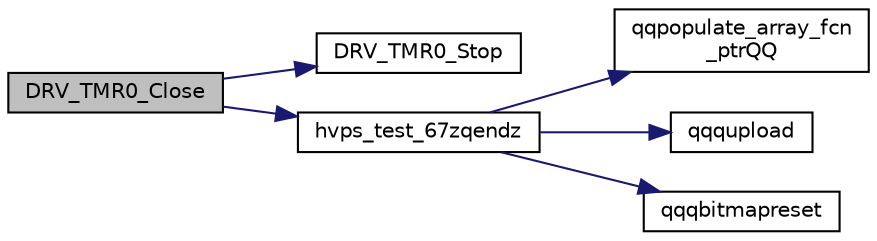 digraph "DRV_TMR0_Close"
{
  edge [fontname="Helvetica",fontsize="10",labelfontname="Helvetica",labelfontsize="10"];
  node [fontname="Helvetica",fontsize="10",shape=record];
  rankdir="LR";
  Node112 [label="DRV_TMR0_Close",height=0.2,width=0.4,color="black", fillcolor="grey75", style="filled", fontcolor="black"];
  Node112 -> Node113 [color="midnightblue",fontsize="10",style="solid",fontname="Helvetica"];
  Node113 [label="DRV_TMR0_Stop",height=0.2,width=0.4,color="black", fillcolor="white", style="filled",URL="$inszt__hvps__test_8c.html#ac36fa2098e131c01739ccba39e23c70a"];
  Node112 -> Node114 [color="midnightblue",fontsize="10",style="solid",fontname="Helvetica"];
  Node114 [label="hvps_test_67zqendz",height=0.2,width=0.4,color="black", fillcolor="white", style="filled",URL="$inszt__hvps__test_8c.html#ad8c587bedb05e758a49e8e760fa00bff"];
  Node114 -> Node115 [color="midnightblue",fontsize="10",style="solid",fontname="Helvetica"];
  Node115 [label="qqpopulate_array_fcn\l_ptrQQ",height=0.2,width=0.4,color="black", fillcolor="white", style="filled",URL="$inszt__hvps__test_8c.html#a4ad6fa1bb94fc1c3ac2dc30925106081"];
  Node114 -> Node116 [color="midnightblue",fontsize="10",style="solid",fontname="Helvetica"];
  Node116 [label="qqqupload",height=0.2,width=0.4,color="black", fillcolor="white", style="filled",URL="$inszt__hvps__test_8c.html#a109761d7f84a96b5606e507bace276b5"];
  Node114 -> Node117 [color="midnightblue",fontsize="10",style="solid",fontname="Helvetica"];
  Node117 [label="qqqbitmapreset",height=0.2,width=0.4,color="black", fillcolor="white", style="filled",URL="$inszt__hvps__test_8c.html#a5688fceaed93ba591e78ee15ccb0187f"];
}
